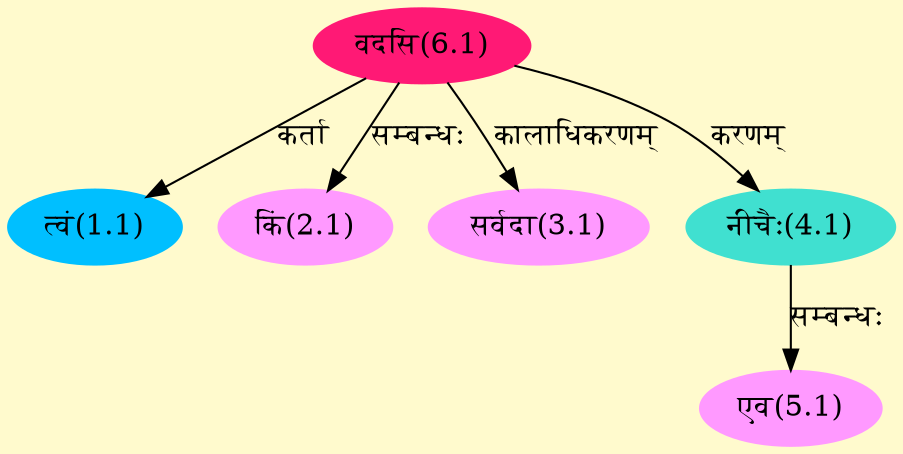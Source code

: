 digraph G{
rankdir=BT;
 compound=true;
 bgcolor="lemonchiffon1";
Node1_1 [style=filled, color="#00BFFF" label = "त्वं(1.1)"]
Node6_1 [style=filled, color="#FF1975" label = "वदसि(6.1)"]
Node2_1 [style=filled, color="#FF99FF" label = "किं(2.1)"]
Node3_1 [style=filled, color="#FF99FF" label = "सर्वदा(3.1)"]
Node4_1 [style=filled, color="#40E0D0" label = "नीचैः(4.1)"]
Node5_1 [style=filled, color="#FF99FF" label = "एव(5.1)"]
/* Start of Relations section */

Node1_1 -> Node6_1 [  label="कर्ता"  dir="back" ]
Node2_1 -> Node6_1 [  label="सम्बन्धः"  dir="back" ]
Node3_1 -> Node6_1 [  label="कालाधिकरणम्"  dir="back" ]
Node4_1 -> Node6_1 [  label="करणम्"  dir="back" ]
Node5_1 -> Node4_1 [  label="सम्बन्धः"  dir="back" ]
}
